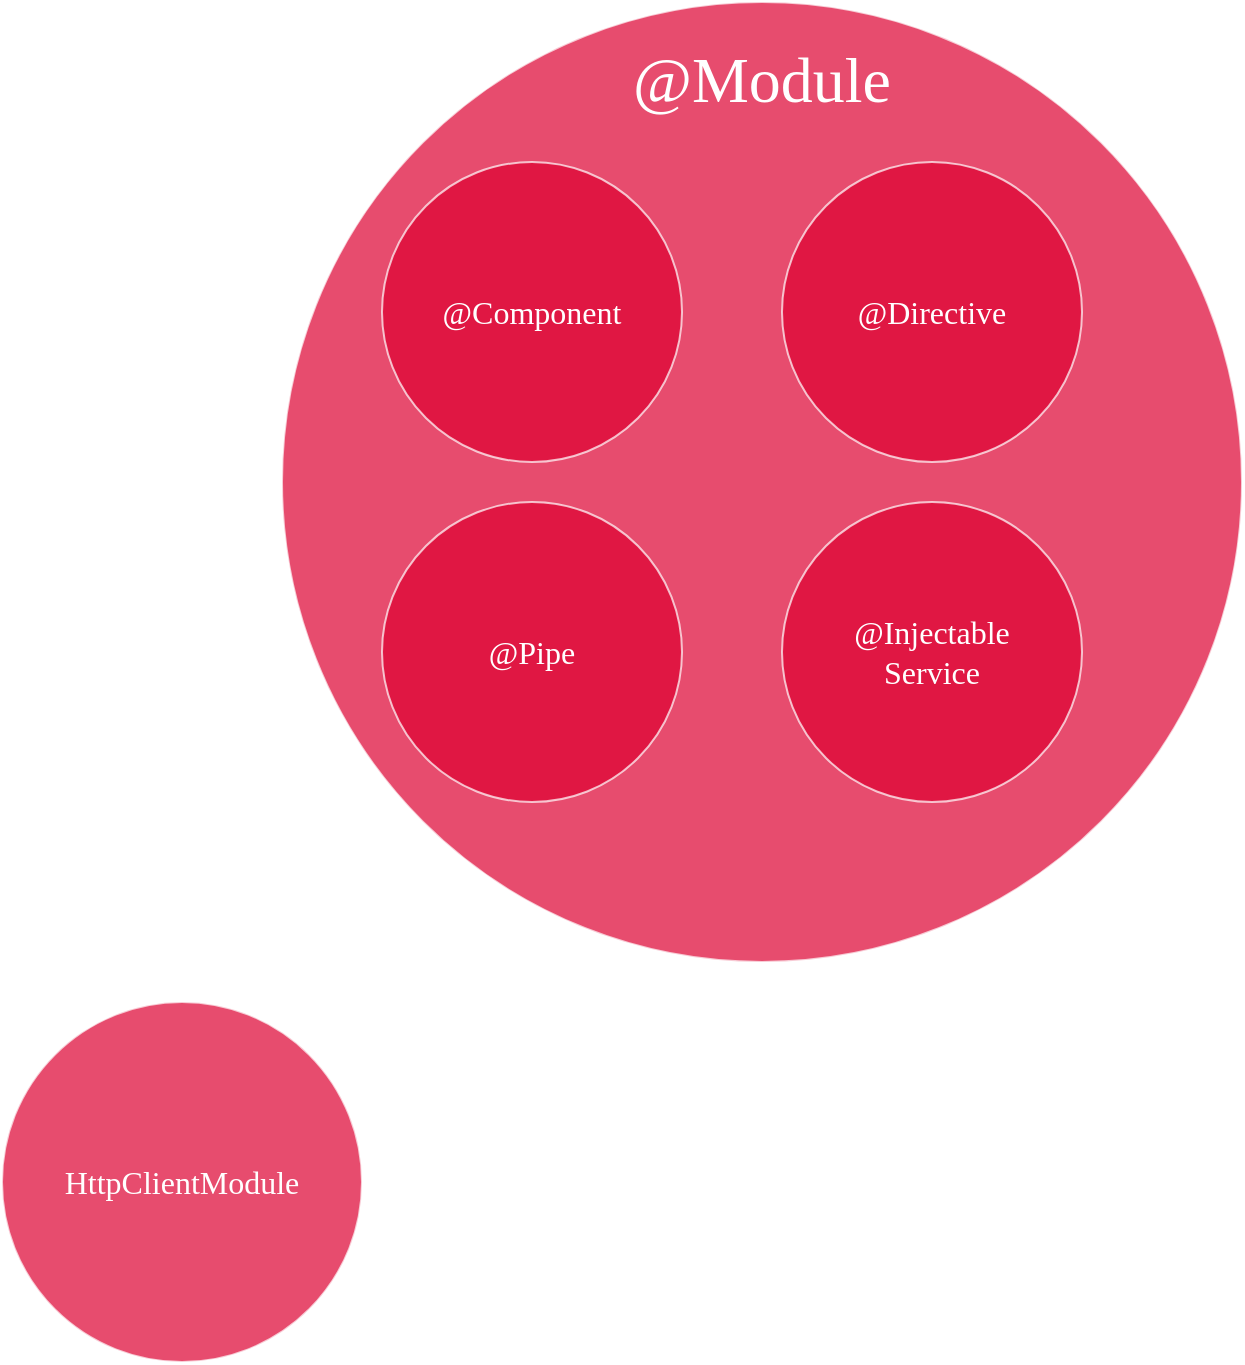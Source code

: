 <mxfile version="13.5.9" type="github" pages="6">
  <diagram name="Scratchpad" id="7HkAElxsfawMTIeyFdLx">
    <mxGraphModel dx="946" dy="510" grid="1" gridSize="10" guides="1" tooltips="1" connect="1" arrows="1" fold="1" page="1" pageScale="1" pageWidth="827" pageHeight="1169" math="0" shadow="0">
      <root>
        <mxCell id="aeAdwHv2rmL8GYwMYlaK-0" />
        <mxCell id="aeAdwHv2rmL8GYwMYlaK-1" parent="aeAdwHv2rmL8GYwMYlaK-0" />
        <mxCell id="aeAdwHv2rmL8GYwMYlaK-2" value="@Module" style="ellipse;whiteSpace=wrap;html=1;aspect=fixed;fillColor=#DD0031;fontSize=32;fontColor=#FFFFFF;align=center;fontFamily=Fira Code;spacingRight=0;verticalAlign=top;spacing=15;strokeColor=#FFFFFF;opacity=70;" parent="aeAdwHv2rmL8GYwMYlaK-1" vertex="1">
          <mxGeometry x="170" y="20" width="480" height="480" as="geometry" />
        </mxCell>
        <mxCell id="aeAdwHv2rmL8GYwMYlaK-3" value="@Component" style="ellipse;whiteSpace=wrap;html=1;aspect=fixed;fillColor=#DD0031;fontSize=16;fontColor=#FFFFFF;align=center;fontFamily=Fira Code;spacingRight=0;verticalAlign=middle;spacing=15;strokeColor=#FFFFFF;opacity=70;" parent="aeAdwHv2rmL8GYwMYlaK-1" vertex="1">
          <mxGeometry x="220" y="100" width="150" height="150" as="geometry" />
        </mxCell>
        <mxCell id="NFv5ayAUTu2gNU-QdE6H-0" value="@Directive" style="ellipse;whiteSpace=wrap;html=1;aspect=fixed;fillColor=#DD0031;fontSize=16;fontColor=#FFFFFF;align=center;fontFamily=Fira Code;spacingRight=0;verticalAlign=middle;spacing=15;strokeColor=#FFFFFF;opacity=70;" parent="aeAdwHv2rmL8GYwMYlaK-1" vertex="1">
          <mxGeometry x="420" y="100" width="150" height="150" as="geometry" />
        </mxCell>
        <mxCell id="NFv5ayAUTu2gNU-QdE6H-1" value="@Pipe" style="ellipse;whiteSpace=wrap;html=1;aspect=fixed;fillColor=#DD0031;fontSize=16;fontColor=#FFFFFF;align=center;fontFamily=Fira Code;spacingRight=0;verticalAlign=middle;spacing=15;strokeColor=#FFFFFF;opacity=70;" parent="aeAdwHv2rmL8GYwMYlaK-1" vertex="1">
          <mxGeometry x="220" y="270" width="150" height="150" as="geometry" />
        </mxCell>
        <mxCell id="NFv5ayAUTu2gNU-QdE6H-2" value="@Injectable&lt;br&gt;Service" style="ellipse;whiteSpace=wrap;html=1;aspect=fixed;fillColor=#DD0031;fontSize=16;fontColor=#FFFFFF;align=center;fontFamily=Fira Code;spacingRight=0;verticalAlign=middle;spacing=15;strokeColor=#FFFFFF;opacity=70;" parent="aeAdwHv2rmL8GYwMYlaK-1" vertex="1">
          <mxGeometry x="420" y="270" width="150" height="150" as="geometry" />
        </mxCell>
        <mxCell id="MJhYSOCrIyK8Vdi-2vLk-0" value="HttpClientModule" style="ellipse;whiteSpace=wrap;html=1;aspect=fixed;fillColor=#DD0031;fontSize=16;fontColor=#FFFFFF;align=center;fontFamily=Fira Code;spacingRight=0;verticalAlign=middle;spacing=15;strokeColor=#FFFFFF;opacity=70;" parent="aeAdwHv2rmL8GYwMYlaK-1" vertex="1">
          <mxGeometry x="30" y="520" width="180" height="180" as="geometry" />
        </mxCell>
      </root>
    </mxGraphModel>
  </diagram>
  <diagram id="u3TcHS6ccKbTL2NqR-_o" name="Komponentenbaum">
    
    <mxGraphModel dx="1426" dy="752" grid="1" gridSize="10" guides="1" tooltips="1" connect="1" arrows="1" fold="1" page="1" pageScale="1" pageWidth="1600" pageHeight="900" math="0" shadow="0" extFonts="Fira Code^https://fonts.googleapis.com/css?family=Fira+Code">
      
      <root>
        
        <mxCell id="z1SK4lPGxJ5rGH3-lqOU-0" />
        
        <mxCell id="z1SK4lPGxJ5rGH3-lqOU-1" parent="z1SK4lPGxJ5rGH3-lqOU-0" />
        
        <mxCell id="U8rtqjl5HcVRJzK-5QK7-7" style="edgeStyle=orthogonalEdgeStyle;rounded=0;orthogonalLoop=1;jettySize=auto;html=1;exitX=0.5;exitY=1;exitDx=0;exitDy=0;entryX=0.5;entryY=0;entryDx=0;entryDy=0;" parent="z1SK4lPGxJ5rGH3-lqOU-1" source="sIjvR6XrghPiF4E69lmC-0" target="9rUtmLcGIYFjoebS2zYF-3" edge="1">
          
          <mxGeometry relative="1" as="geometry" />
          
        </mxCell>
        
        <mxCell id="U8rtqjl5HcVRJzK-5QK7-8" style="edgeStyle=orthogonalEdgeStyle;rounded=0;orthogonalLoop=1;jettySize=auto;html=1;exitX=0.5;exitY=1;exitDx=0;exitDy=0;entryX=0.5;entryY=0;entryDx=0;entryDy=0;" parent="z1SK4lPGxJ5rGH3-lqOU-1" source="sIjvR6XrghPiF4E69lmC-0" target="9rUtmLcGIYFjoebS2zYF-0" edge="1">
          
          <mxGeometry relative="1" as="geometry" />
          
        </mxCell>
        
        <mxCell id="U8rtqjl5HcVRJzK-5QK7-9" style="edgeStyle=orthogonalEdgeStyle;rounded=0;orthogonalLoop=1;jettySize=auto;html=1;exitX=0.5;exitY=1;exitDx=0;exitDy=0;entryX=0.5;entryY=0;entryDx=0;entryDy=0;" parent="z1SK4lPGxJ5rGH3-lqOU-1" source="sIjvR6XrghPiF4E69lmC-0" target="9rUtmLcGIYFjoebS2zYF-1" edge="1">
          
          <mxGeometry relative="1" as="geometry" />
          
        </mxCell>
        
        <mxCell id="sIjvR6XrghPiF4E69lmC-0" value="pi-root" style="ellipse;whiteSpace=wrap;html=1;strokeColor=#FFFFFF;fillColor=#FFFFCC;fontFamily=Fira Code;fontSize=16;fontColor=#000000;opacity=70;align=center;" parent="z1SK4lPGxJ5rGH3-lqOU-1" vertex="1">
          
          <mxGeometry x="422" y="160" width="120" height="80" as="geometry" />
          
        </mxCell>
        
        <mxCell id="9rUtmLcGIYFjoebS2zYF-0" value="pi-color-form" style="ellipse;whiteSpace=wrap;html=1;strokeColor=#FFFFFF;fillColor=#FFFFCC;fontFamily=Fira Code;fontSize=16;fontColor=#000000;opacity=70;align=center;" parent="z1SK4lPGxJ5rGH3-lqOU-1" vertex="1">
          
          <mxGeometry x="390" y="290" width="120" height="80" as="geometry" />
          
        </mxCell>
        
        <mxCell id="U8rtqjl5HcVRJzK-5QK7-1" value="" style="edgeStyle=orthogonalEdgeStyle;rounded=0;orthogonalLoop=1;jettySize=auto;html=1;startArrow=classic;startFill=1;" parent="z1SK4lPGxJ5rGH3-lqOU-1" source="9rUtmLcGIYFjoebS2zYF-1" target="U8rtqjl5HcVRJzK-5QK7-0" edge="1">
          
          <mxGeometry relative="1" as="geometry" />
          
        </mxCell>
        
        <mxCell id="U8rtqjl5HcVRJzK-5QK7-11" value="" style="edgeStyle=orthogonalEdgeStyle;rounded=0;orthogonalLoop=1;jettySize=auto;html=1;startArrow=classic;startFill=1;" parent="z1SK4lPGxJ5rGH3-lqOU-1" source="9rUtmLcGIYFjoebS2zYF-1" target="U8rtqjl5HcVRJzK-5QK7-0" edge="1">
          
          <mxGeometry relative="1" as="geometry" />
          
        </mxCell>
        
        <mxCell id="U8rtqjl5HcVRJzK-5QK7-13" style="edgeStyle=orthogonalEdgeStyle;rounded=0;orthogonalLoop=1;jettySize=auto;html=1;startArrow=classic;startFill=1;" parent="z1SK4lPGxJ5rGH3-lqOU-1" source="9rUtmLcGIYFjoebS2zYF-1" target="U8rtqjl5HcVRJzK-5QK7-12" edge="1">
          
          <mxGeometry relative="1" as="geometry" />
          
        </mxCell>
        
        <mxCell id="9rUtmLcGIYFjoebS2zYF-1" value="pi-led-list" style="ellipse;whiteSpace=wrap;html=1;strokeColor=#FFFFFF;fillColor=#FFFFCC;fontFamily=Fira Code;fontSize=16;fontColor=#000000;opacity=70;align=center;" parent="z1SK4lPGxJ5rGH3-lqOU-1" vertex="1">
          
          <mxGeometry x="614" y="290" width="120" height="80" as="geometry" />
          
        </mxCell>
        
        <mxCell id="9rUtmLcGIYFjoebS2zYF-3" value="pi-controls" style="ellipse;whiteSpace=wrap;html=1;strokeColor=#FFFFFF;fillColor=#FFFFCC;fontFamily=Fira Code;fontSize=16;fontColor=#000000;opacity=70;align=center;" parent="z1SK4lPGxJ5rGH3-lqOU-1" vertex="1">
          
          <mxGeometry x="230" y="290" width="120" height="80" as="geometry" />
          
        </mxCell>
        
        <mxCell id="U8rtqjl5HcVRJzK-5QK7-0" value="pi-led" style="ellipse;whiteSpace=wrap;html=1;strokeColor=#FFFFFF;fillColor=#FFFFCC;fontFamily=Fira Code;fontSize=16;fontColor=#000000;opacity=70;align=center;" parent="z1SK4lPGxJ5rGH3-lqOU-1" vertex="1">
          
          <mxGeometry x="534" y="420" width="120" height="80" as="geometry" />
          
        </mxCell>
        
        <mxCell id="U8rtqjl5HcVRJzK-5QK7-12" value="pi-led" style="ellipse;whiteSpace=wrap;html=1;strokeColor=#FFFFFF;fillColor=#FFFFCC;fontFamily=Fira Code;fontSize=16;fontColor=#000000;opacity=70;align=center;" parent="z1SK4lPGxJ5rGH3-lqOU-1" vertex="1">
          
          <mxGeometry x="694" y="420" width="120" height="80" as="geometry" />
          
        </mxCell>
        
      </root>
      
    </mxGraphModel>
    
  </diagram>
  <diagram id="bzKlrHnCwBYonJbPBm2j" name="JS / ES / TS">
    
    <mxGraphModel dx="946" dy="1472" grid="1" gridSize="10" guides="1" tooltips="1" connect="1" arrows="1" fold="1" page="1" pageScale="1" pageWidth="1600" pageHeight="900" math="0" shadow="0">
      
      <root>
        
        <mxCell id="kOwpRR4sZoT1yzOeRNBn-0" />
        
        <mxCell id="kOwpRR4sZoT1yzOeRNBn-1" parent="kOwpRR4sZoT1yzOeRNBn-0" />
        
        <mxCell id="zvGlFFVRIiKLJRZCXVUM-0" value="TS" style="ellipse;whiteSpace=wrap;html=1;aspect=fixed;fillColor=#187abf;fontSize=32;fontColor=#FFFFFF;align=right;fontFamily=Fira Code;spacingRight=20;" parent="kOwpRR4sZoT1yzOeRNBn-1" vertex="1">
          
          <mxGeometry x="240" y="-40" width="560" height="560" as="geometry" />
          
        </mxCell>
        
        <mxCell id="I-Nh13_OBQzH4jH-xl1_-3" value="ES20XX" style="ellipse;whiteSpace=wrap;html=1;aspect=fixed;fillColor=#f7df1e;fontSize=32;fontFamily=Fira Code;align=right;" parent="kOwpRR4sZoT1yzOeRNBn-1" vertex="1">
          
          <mxGeometry x="230" y="15" width="450" height="450" as="geometry" />
          
        </mxCell>
        
        <mxCell id="I-Nh13_OBQzH4jH-xl1_-2" value="ES2015" style="ellipse;whiteSpace=wrap;html=1;aspect=fixed;fillColor=#f7df1e;fontSize=32;fontFamily=Fira Code;align=right;" parent="kOwpRR4sZoT1yzOeRNBn-1" vertex="1">
          
          <mxGeometry x="230" y="90" width="300" height="300" as="geometry" />
          
        </mxCell>
        
        <mxCell id="I-Nh13_OBQzH4jH-xl1_-1" value="ES5" style="ellipse;whiteSpace=wrap;html=1;aspect=fixed;fillColor=#f7df1e;fontSize=32;fontFamily=Fira Code;align=right;" parent="kOwpRR4sZoT1yzOeRNBn-1" vertex="1">
          
          <mxGeometry x="230" y="165" width="150" height="150" as="geometry" />
          
        </mxCell>
        
        <mxCell id="zvGlFFVRIiKLJRZCXVUM-1" value="ES3" style="ellipse;whiteSpace=wrap;html=1;aspect=fixed;fillColor=#f7df1e;fontSize=32;fontFamily=Fira Code;align=left;" parent="kOwpRR4sZoT1yzOeRNBn-1" vertex="1">
          
          <mxGeometry x="230" y="205" width="70" height="70" as="geometry" />
          
        </mxCell>
        
      </root>
      
    </mxGraphModel>
    
  </diagram>
  <diagram id="ahxa_7Z1dyoWvUU_nvnM" name="Module">
    
    <mxGraphModel dx="1426" dy="1972" grid="1" gridSize="10" guides="1" tooltips="1" connect="1" arrows="1" fold="1" page="1" pageScale="1" pageWidth="827" pageHeight="1169" math="0" shadow="0">
      
      <root>
        
        <mxCell id="jBgbIuI6AMPZR0mEnXtF-0" />
        
        <mxCell id="jBgbIuI6AMPZR0mEnXtF-1" parent="jBgbIuI6AMPZR0mEnXtF-0" />
        
        <mxCell id="AC6yFyZTImTNVwZBDV3e-0" value="@Module" style="ellipse;whiteSpace=wrap;html=1;aspect=fixed;fillColor=#DD0031;fontSize=32;fontColor=#FFFFFF;align=center;fontFamily=Fira Code;spacingRight=0;verticalAlign=top;spacing=15;strokeColor=#FFFFFF;opacity=70;" parent="jBgbIuI6AMPZR0mEnXtF-1" vertex="1">
          
          <mxGeometry x="170" y="20" width="480" height="480" as="geometry" />
          
        </mxCell>
        
        <mxCell id="-zIaNXF0FWcu5_l1LjiO-0" value="@Component" style="ellipse;whiteSpace=wrap;html=1;aspect=fixed;fillColor=#DD0031;fontSize=16;fontColor=#FFFFFF;align=center;fontFamily=Fira Code;spacingRight=0;verticalAlign=middle;spacing=15;strokeColor=#FFFFFF;opacity=70;" parent="jBgbIuI6AMPZR0mEnXtF-1" vertex="1">
          
          <mxGeometry x="220" y="100" width="150" height="150" as="geometry" />
          
        </mxCell>
        
        <mxCell id="_ynVYw9CkxoSSAdwQUYI-0" value="@Directive" style="ellipse;whiteSpace=wrap;html=1;aspect=fixed;fillColor=#DD0031;fontSize=16;fontColor=#FFFFFF;align=center;fontFamily=Fira Code;spacingRight=0;verticalAlign=middle;spacing=15;strokeColor=#FFFFFF;opacity=70;" parent="jBgbIuI6AMPZR0mEnXtF-1" vertex="1">
          
          <mxGeometry x="440" y="100" width="150" height="150" as="geometry" />
          
        </mxCell>
        
        <mxCell id="uud_EPR3xU5L3ywMBhCe-0" value="@Pipe" style="ellipse;whiteSpace=wrap;html=1;aspect=fixed;fillColor=#DD0031;fontSize=16;fontColor=#FFFFFF;align=center;fontFamily=Fira Code;spacingRight=0;verticalAlign=middle;spacing=15;strokeColor=#FFFFFF;opacity=70;" parent="jBgbIuI6AMPZR0mEnXtF-1" vertex="1">
          
          <mxGeometry x="220" y="270" width="150" height="150" as="geometry" />
          
        </mxCell>
        
        <mxCell id="ajlQTBv0rp3n38Mc6ygl-0" value="Service&lt;br&gt;@Injectable" style="ellipse;whiteSpace=wrap;html=1;aspect=fixed;fillColor=#DD0031;fontSize=16;fontColor=#FFFFFF;align=center;fontFamily=Fira Code;spacingRight=0;verticalAlign=middle;spacing=15;strokeColor=#FFFFFF;opacity=70;" parent="jBgbIuI6AMPZR0mEnXtF-1" vertex="1">
          
          <mxGeometry x="440" y="280" width="150" height="150" as="geometry" />
          
        </mxCell>
        
        <mxCell id="ajlQTBv0rp3n38Mc6ygl-1" value="HttpClientModule" style="ellipse;whiteSpace=wrap;html=1;aspect=fixed;fillColor=#DD0031;fontSize=16;fontColor=#FFFFFF;align=center;fontFamily=Fira Code;spacingRight=0;verticalAlign=middle;spacing=15;strokeColor=#FFFFFF;opacity=70;" parent="jBgbIuI6AMPZR0mEnXtF-1" vertex="1">
          
          <mxGeometry y="420" width="190" height="190" as="geometry" />
          
        </mxCell>
        
        <mxCell id="O7_FRkBmG0F5C3wJo-e_-0" value="FormsModule&lt;br&gt;ReactiveFormsModule" style="ellipse;whiteSpace=wrap;html=1;aspect=fixed;fillColor=#DD0031;fontSize=16;fontColor=#FFFFFF;align=center;fontFamily=Fira Code;spacingRight=0;verticalAlign=middle;spacing=15;strokeColor=#FFFFFF;opacity=70;" parent="jBgbIuI6AMPZR0mEnXtF-1" vertex="1">
          
          <mxGeometry x="620" y="430" width="190" height="190" as="geometry" />
          
        </mxCell>
        
        <mxCell id="84A86jhDPQew2qcjbpvi-0" value="RouterModule" style="ellipse;whiteSpace=wrap;html=1;aspect=fixed;fillColor=#DD0031;fontSize=16;fontColor=#FFFFFF;align=center;fontFamily=Fira Code;spacingRight=0;verticalAlign=middle;spacing=15;strokeColor=#FFFFFF;opacity=70;" parent="jBgbIuI6AMPZR0mEnXtF-1" vertex="1">
          
          <mxGeometry x="620" y="-70" width="190" height="190" as="geometry" />
          
        </mxCell>
        
      </root>
      
    </mxGraphModel>
    
  </diagram>
  <diagram id="QtnIsEUqfTFUk3QCOo-g" name="engawa">
    <mxGraphModel dx="946" dy="510" grid="1" gridSize="10" guides="1" tooltips="1" connect="1" arrows="1" fold="1" page="1" pageScale="1" pageWidth="827" pageHeight="1169" math="0" shadow="0" extFonts="Fira Code^https://fonts.googleapis.com/css?family=Fira+Code">
      <root>
        <mxCell id="rgNfoqyqW84PFh3Piu4q-0" />
        <mxCell id="rgNfoqyqW84PFh3Piu4q-1" parent="rgNfoqyqW84PFh3Piu4q-0" />
        <mxCell id="rgNfoqyqW84PFh3Piu4q-2" value="engawa" style="text;html=1;strokeColor=none;fillColor=none;align=center;verticalAlign=middle;whiteSpace=wrap;rounded=0;fontFamily=Fira Code;FType=g;fontSize=96;" parent="rgNfoqyqW84PFh3Piu4q-1" vertex="1">
          <mxGeometry x="390" y="300" width="40" height="20" as="geometry" />
        </mxCell>
      </root>
    </mxGraphModel>
  </diagram>
  <diagram id="cZFunwqMYgn8l2OfOA1s" name="Seite-6">
    <mxGraphModel dx="946" dy="510" grid="1" gridSize="10" guides="1" tooltips="1" connect="1" arrows="1" fold="1" page="1" pageScale="1" pageWidth="1600" pageHeight="900" math="0" shadow="0">
      <root>
        <mxCell id="gnksKTwi56hxRdzfewGI-0" />
        <mxCell id="gnksKTwi56hxRdzfewGI-1" parent="gnksKTwi56hxRdzfewGI-0" />
        <mxCell id="CN9mGA9iLR9hmr_J9TfP-0" value="&lt;font style=&quot;font-size: 92px&quot;&gt;Tag 5&lt;/font&gt;" style="text;html=1;strokeColor=none;fillColor=none;align=center;verticalAlign=middle;whiteSpace=wrap;rounded=0;fontFamily=Helvetica;FType=g;fontSize=92;" vertex="1" parent="gnksKTwi56hxRdzfewGI-1">
          <mxGeometry x="300" y="150" width="340" height="180" as="geometry" />
        </mxCell>
      </root>
    </mxGraphModel>
  </diagram>
</mxfile>
